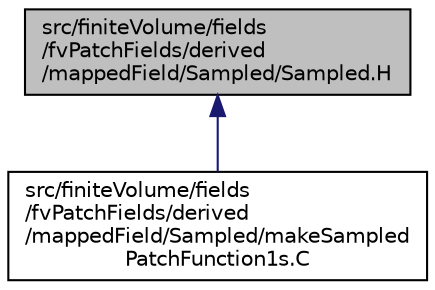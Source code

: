 digraph "src/finiteVolume/fields/fvPatchFields/derived/mappedField/Sampled/Sampled.H"
{
  bgcolor="transparent";
  edge [fontname="Helvetica",fontsize="10",labelfontname="Helvetica",labelfontsize="10"];
  node [fontname="Helvetica",fontsize="10",shape=record];
  Node1 [label="src/finiteVolume/fields\l/fvPatchFields/derived\l/mappedField/Sampled/Sampled.H",height=0.2,width=0.4,color="black", fillcolor="grey75", style="filled" fontcolor="black"];
  Node1 -> Node2 [dir="back",color="midnightblue",fontsize="10",style="solid",fontname="Helvetica"];
  Node2 [label="src/finiteVolume/fields\l/fvPatchFields/derived\l/mappedField/Sampled/makeSampled\lPatchFunction1s.C",height=0.2,width=0.4,color="black",URL="$makeSampledPatchFunction1s_8C.html"];
}
